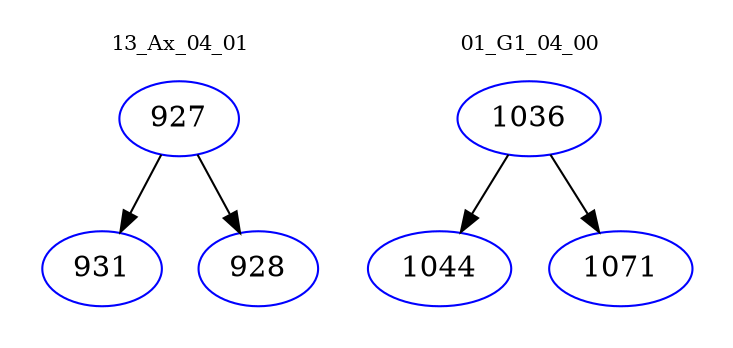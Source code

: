 digraph{
subgraph cluster_0 {
color = white
label = "13_Ax_04_01";
fontsize=10;
T0_927 [label="927", color="blue"]
T0_927 -> T0_931 [color="black"]
T0_931 [label="931", color="blue"]
T0_927 -> T0_928 [color="black"]
T0_928 [label="928", color="blue"]
}
subgraph cluster_1 {
color = white
label = "01_G1_04_00";
fontsize=10;
T1_1036 [label="1036", color="blue"]
T1_1036 -> T1_1044 [color="black"]
T1_1044 [label="1044", color="blue"]
T1_1036 -> T1_1071 [color="black"]
T1_1071 [label="1071", color="blue"]
}
}
